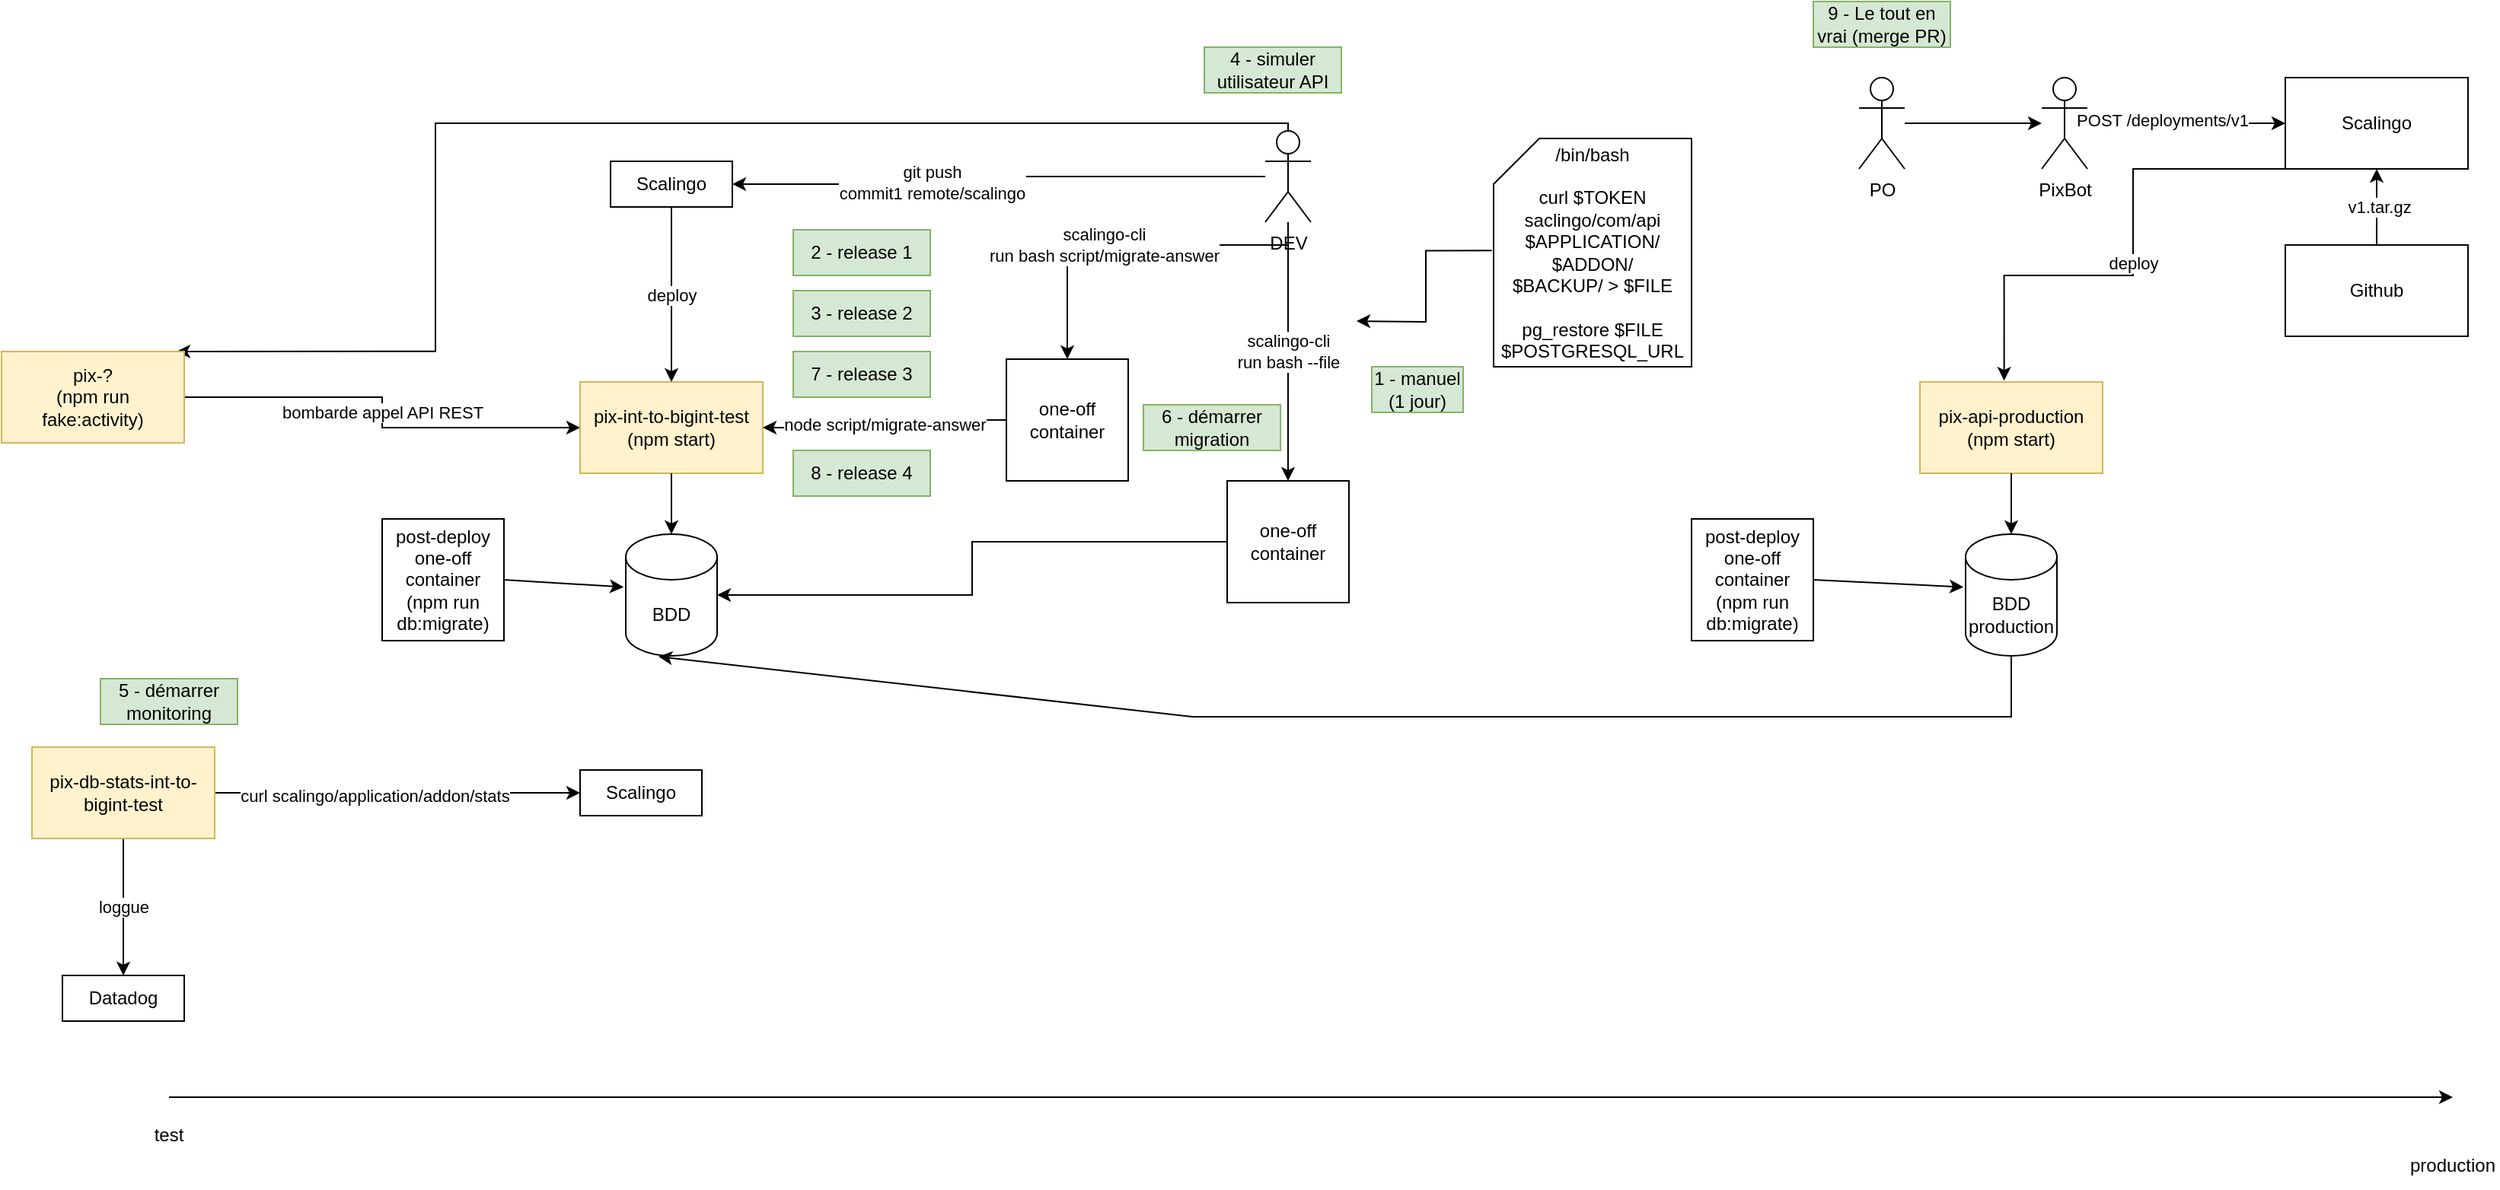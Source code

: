 <mxfile version="15.8.7" type="device"><diagram id="ILXxlE0EtRS1tuSE1ssR" name="Page-1"><mxGraphModel dx="2844" dy="1238" grid="1" gridSize="10" guides="1" tooltips="1" connect="1" arrows="1" fold="1" page="1" pageScale="1" pageWidth="850" pageHeight="1100" math="0" shadow="0"><root><mxCell id="0"/><mxCell id="1" parent="0"/><mxCell id="4D-q0nYg_xRAkjk9wpfr-4" value="pix-api-production&lt;br&gt;(npm start)" style="rounded=0;whiteSpace=wrap;html=1;fillColor=#fff2cc;strokeColor=#d6b656;" vertex="1" parent="1"><mxGeometry x="410" y="340" width="120" height="60" as="geometry"/></mxCell><mxCell id="4D-q0nYg_xRAkjk9wpfr-6" value="BDD production" style="shape=cylinder3;whiteSpace=wrap;html=1;boundedLbl=1;backgroundOutline=1;size=15;" vertex="1" parent="1"><mxGeometry x="440" y="440" width="60" height="80" as="geometry"/></mxCell><mxCell id="4D-q0nYg_xRAkjk9wpfr-7" value="" style="endArrow=classic;html=1;rounded=0;exitX=0.5;exitY=1;exitDx=0;exitDy=0;" edge="1" parent="1" source="4D-q0nYg_xRAkjk9wpfr-4" target="4D-q0nYg_xRAkjk9wpfr-6"><mxGeometry width="50" height="50" relative="1" as="geometry"><mxPoint x="620" y="510" as="sourcePoint"/><mxPoint x="670" y="460" as="targetPoint"/></mxGeometry></mxCell><mxCell id="4D-q0nYg_xRAkjk9wpfr-8" value="post-deploy one-off container&lt;br&gt;(npm run db:migrate)" style="whiteSpace=wrap;html=1;aspect=fixed;" vertex="1" parent="1"><mxGeometry x="260" y="430" width="80" height="80" as="geometry"/></mxCell><mxCell id="4D-q0nYg_xRAkjk9wpfr-9" value="" style="endArrow=classic;html=1;rounded=0;exitX=1;exitY=0.5;exitDx=0;exitDy=0;entryX=-0.024;entryY=0.435;entryDx=0;entryDy=0;entryPerimeter=0;" edge="1" parent="1" source="4D-q0nYg_xRAkjk9wpfr-8" target="4D-q0nYg_xRAkjk9wpfr-6"><mxGeometry width="50" height="50" relative="1" as="geometry"><mxPoint x="620" y="500" as="sourcePoint"/><mxPoint x="670" y="450" as="targetPoint"/></mxGeometry></mxCell><mxCell id="4D-q0nYg_xRAkjk9wpfr-12" value="" style="endArrow=classic;html=1;rounded=0;" edge="1" parent="1"><mxGeometry width="50" height="50" relative="1" as="geometry"><mxPoint x="-740" y="810" as="sourcePoint"/><mxPoint x="760" y="810" as="targetPoint"/></mxGeometry></mxCell><mxCell id="4D-q0nYg_xRAkjk9wpfr-13" value="production" style="text;html=1;strokeColor=none;fillColor=none;align=center;verticalAlign=middle;whiteSpace=wrap;rounded=0;" vertex="1" parent="1"><mxGeometry x="730" y="840" width="60" height="30" as="geometry"/></mxCell><mxCell id="4D-q0nYg_xRAkjk9wpfr-14" value="test" style="text;html=1;strokeColor=none;fillColor=none;align=center;verticalAlign=middle;whiteSpace=wrap;rounded=0;" vertex="1" parent="1"><mxGeometry x="-770" y="820" width="60" height="30" as="geometry"/></mxCell><mxCell id="4D-q0nYg_xRAkjk9wpfr-16" value="&lt;div&gt;pix-int-to-bigint-test&lt;/div&gt;&lt;div&gt;(npm start)&lt;/div&gt;" style="rounded=0;whiteSpace=wrap;html=1;fillColor=#fff2cc;strokeColor=#d6b656;" vertex="1" parent="1"><mxGeometry x="-470" y="340" width="120" height="60" as="geometry"/></mxCell><mxCell id="4D-q0nYg_xRAkjk9wpfr-17" value="BDD" style="shape=cylinder3;whiteSpace=wrap;html=1;boundedLbl=1;backgroundOutline=1;size=15;" vertex="1" parent="1"><mxGeometry x="-440" y="440" width="60" height="80" as="geometry"/></mxCell><mxCell id="4D-q0nYg_xRAkjk9wpfr-18" value="" style="endArrow=classic;html=1;rounded=0;exitX=0.5;exitY=1;exitDx=0;exitDy=0;" edge="1" parent="1" source="4D-q0nYg_xRAkjk9wpfr-16" target="4D-q0nYg_xRAkjk9wpfr-17"><mxGeometry width="50" height="50" relative="1" as="geometry"><mxPoint x="-260" y="510" as="sourcePoint"/><mxPoint x="-210" y="460" as="targetPoint"/></mxGeometry></mxCell><mxCell id="4D-q0nYg_xRAkjk9wpfr-19" value="post-deploy one-off container&lt;br&gt;(npm run db:migrate)" style="whiteSpace=wrap;html=1;aspect=fixed;" vertex="1" parent="1"><mxGeometry x="-600" y="430" width="80" height="80" as="geometry"/></mxCell><mxCell id="4D-q0nYg_xRAkjk9wpfr-20" value="" style="endArrow=classic;html=1;rounded=0;exitX=1;exitY=0.5;exitDx=0;exitDy=0;entryX=-0.024;entryY=0.435;entryDx=0;entryDy=0;entryPerimeter=0;" edge="1" parent="1" source="4D-q0nYg_xRAkjk9wpfr-19" target="4D-q0nYg_xRAkjk9wpfr-17"><mxGeometry width="50" height="50" relative="1" as="geometry"><mxPoint x="-240" y="500" as="sourcePoint"/><mxPoint x="-190" y="450" as="targetPoint"/></mxGeometry></mxCell><mxCell id="4D-q0nYg_xRAkjk9wpfr-33" style="edgeStyle=orthogonalEdgeStyle;rounded=0;orthogonalLoop=1;jettySize=auto;html=1;" edge="1" parent="1" source="4D-q0nYg_xRAkjk9wpfr-21" target="4D-q0nYg_xRAkjk9wpfr-25"><mxGeometry relative="1" as="geometry"/></mxCell><mxCell id="4D-q0nYg_xRAkjk9wpfr-21" value="PO" style="shape=umlActor;verticalLabelPosition=bottom;verticalAlign=top;html=1;outlineConnect=0;" vertex="1" parent="1"><mxGeometry x="370" y="140" width="30" height="60" as="geometry"/></mxCell><mxCell id="4D-q0nYg_xRAkjk9wpfr-34" style="edgeStyle=orthogonalEdgeStyle;rounded=0;orthogonalLoop=1;jettySize=auto;html=1;entryX=0;entryY=0.5;entryDx=0;entryDy=0;" edge="1" parent="1" source="4D-q0nYg_xRAkjk9wpfr-25" target="4D-q0nYg_xRAkjk9wpfr-32"><mxGeometry relative="1" as="geometry"/></mxCell><mxCell id="4D-q0nYg_xRAkjk9wpfr-35" value="POST /deployments/v1" style="edgeLabel;html=1;align=center;verticalAlign=middle;resizable=0;points=[];" vertex="1" connectable="0" parent="4D-q0nYg_xRAkjk9wpfr-34"><mxGeometry x="-0.251" y="2" relative="1" as="geometry"><mxPoint as="offset"/></mxGeometry></mxCell><mxCell id="4D-q0nYg_xRAkjk9wpfr-25" value="PixBot" style="shape=umlActor;verticalLabelPosition=bottom;verticalAlign=top;html=1;outlineConnect=0;" vertex="1" parent="1"><mxGeometry x="490" y="140" width="30" height="60" as="geometry"/></mxCell><mxCell id="4D-q0nYg_xRAkjk9wpfr-36" value="&amp;nbsp;v1.tar.gz" style="edgeStyle=orthogonalEdgeStyle;rounded=0;orthogonalLoop=1;jettySize=auto;html=1;entryX=0.5;entryY=1;entryDx=0;entryDy=0;" edge="1" parent="1" source="4D-q0nYg_xRAkjk9wpfr-31" target="4D-q0nYg_xRAkjk9wpfr-32"><mxGeometry relative="1" as="geometry"/></mxCell><mxCell id="4D-q0nYg_xRAkjk9wpfr-31" value="Github" style="rounded=0;whiteSpace=wrap;html=1;" vertex="1" parent="1"><mxGeometry x="650" y="250" width="120" height="60" as="geometry"/></mxCell><mxCell id="4D-q0nYg_xRAkjk9wpfr-37" value="deploy" style="edgeStyle=orthogonalEdgeStyle;rounded=0;orthogonalLoop=1;jettySize=auto;html=1;exitX=0;exitY=1;exitDx=0;exitDy=0;entryX=0.461;entryY=-0.015;entryDx=0;entryDy=0;entryPerimeter=0;" edge="1" parent="1" source="4D-q0nYg_xRAkjk9wpfr-32" target="4D-q0nYg_xRAkjk9wpfr-4"><mxGeometry relative="1" as="geometry"><Array as="points"><mxPoint x="550" y="200"/><mxPoint x="550" y="270"/><mxPoint x="465" y="270"/></Array></mxGeometry></mxCell><mxCell id="4D-q0nYg_xRAkjk9wpfr-32" value="Scalingo" style="rounded=0;whiteSpace=wrap;html=1;" vertex="1" parent="1"><mxGeometry x="650" y="140" width="120" height="60" as="geometry"/></mxCell><mxCell id="4D-q0nYg_xRAkjk9wpfr-43" value="deploy" style="edgeStyle=orthogonalEdgeStyle;rounded=0;orthogonalLoop=1;jettySize=auto;html=1;entryX=0.5;entryY=0;entryDx=0;entryDy=0;" edge="1" parent="1" source="4D-q0nYg_xRAkjk9wpfr-38" target="4D-q0nYg_xRAkjk9wpfr-16"><mxGeometry relative="1" as="geometry"/></mxCell><mxCell id="4D-q0nYg_xRAkjk9wpfr-38" value="Scalingo" style="rounded=0;whiteSpace=wrap;html=1;" vertex="1" parent="1"><mxGeometry x="-450" y="195" width="80" height="30" as="geometry"/></mxCell><mxCell id="4D-q0nYg_xRAkjk9wpfr-41" value="&lt;br&gt;" style="edgeStyle=orthogonalEdgeStyle;rounded=0;orthogonalLoop=1;jettySize=auto;html=1;entryX=1;entryY=0.5;entryDx=0;entryDy=0;" edge="1" parent="1" source="4D-q0nYg_xRAkjk9wpfr-39" target="4D-q0nYg_xRAkjk9wpfr-38"><mxGeometry relative="1" as="geometry"/></mxCell><mxCell id="4D-q0nYg_xRAkjk9wpfr-42" value="git push &lt;br&gt;commit1 remote/scalingo" style="edgeLabel;html=1;align=center;verticalAlign=middle;resizable=0;points=[];" vertex="1" connectable="0" parent="4D-q0nYg_xRAkjk9wpfr-41"><mxGeometry x="0.264" y="-1" relative="1" as="geometry"><mxPoint as="offset"/></mxGeometry></mxCell><mxCell id="4D-q0nYg_xRAkjk9wpfr-45" value="scalingo-cli&lt;br&gt;run bash --file" style="edgeStyle=orthogonalEdgeStyle;rounded=0;orthogonalLoop=1;jettySize=auto;html=1;" edge="1" parent="1" source="4D-q0nYg_xRAkjk9wpfr-39" target="4D-q0nYg_xRAkjk9wpfr-46"><mxGeometry relative="1" as="geometry"><mxPoint x="-5" y="435" as="targetPoint"/></mxGeometry></mxCell><mxCell id="4D-q0nYg_xRAkjk9wpfr-58" style="edgeStyle=orthogonalEdgeStyle;rounded=0;orthogonalLoop=1;jettySize=auto;html=1;entryX=0.958;entryY=-0.001;entryDx=0;entryDy=0;entryPerimeter=0;" edge="1" parent="1" source="4D-q0nYg_xRAkjk9wpfr-39" target="4D-q0nYg_xRAkjk9wpfr-55"><mxGeometry relative="1" as="geometry"><Array as="points"><mxPoint x="-5" y="170"/><mxPoint x="-565" y="170"/></Array></mxGeometry></mxCell><mxCell id="4D-q0nYg_xRAkjk9wpfr-60" style="edgeStyle=orthogonalEdgeStyle;rounded=0;orthogonalLoop=1;jettySize=auto;html=1;" edge="1" parent="1" source="4D-q0nYg_xRAkjk9wpfr-39" target="4D-q0nYg_xRAkjk9wpfr-59"><mxGeometry relative="1" as="geometry"><Array as="points"><mxPoint x="-5" y="250"/><mxPoint x="-150" y="250"/></Array></mxGeometry></mxCell><mxCell id="4D-q0nYg_xRAkjk9wpfr-62" value="scalingo-cli&lt;br&gt;run bash script/migrate-answer" style="edgeLabel;html=1;align=center;verticalAlign=middle;resizable=0;points=[];" vertex="1" connectable="0" parent="4D-q0nYg_xRAkjk9wpfr-60"><mxGeometry x="0.158" relative="1" as="geometry"><mxPoint as="offset"/></mxGeometry></mxCell><mxCell id="4D-q0nYg_xRAkjk9wpfr-39" value="DEV" style="shape=umlActor;verticalLabelPosition=bottom;verticalAlign=top;html=1;outlineConnect=0;" vertex="1" parent="1"><mxGeometry x="-20" y="175" width="30" height="60" as="geometry"/></mxCell><mxCell id="4D-q0nYg_xRAkjk9wpfr-44" value="" style="endArrow=classic;html=1;rounded=0;exitX=0.5;exitY=1;exitDx=0;exitDy=0;exitPerimeter=0;entryX=0.359;entryY=1.006;entryDx=0;entryDy=0;entryPerimeter=0;" edge="1" parent="1" source="4D-q0nYg_xRAkjk9wpfr-6" target="4D-q0nYg_xRAkjk9wpfr-17"><mxGeometry width="50" height="50" relative="1" as="geometry"><mxPoint x="180" y="560" as="sourcePoint"/><mxPoint x="230" y="510" as="targetPoint"/><Array as="points"><mxPoint x="470" y="560"/><mxPoint x="-68" y="560"/></Array></mxGeometry></mxCell><mxCell id="4D-q0nYg_xRAkjk9wpfr-49" style="edgeStyle=orthogonalEdgeStyle;rounded=0;orthogonalLoop=1;jettySize=auto;html=1;" edge="1" parent="1" source="4D-q0nYg_xRAkjk9wpfr-46" target="4D-q0nYg_xRAkjk9wpfr-17"><mxGeometry relative="1" as="geometry"/></mxCell><mxCell id="4D-q0nYg_xRAkjk9wpfr-46" value="one-off container&lt;br&gt;" style="whiteSpace=wrap;html=1;aspect=fixed;" vertex="1" parent="1"><mxGeometry x="-45" y="405" width="80" height="80" as="geometry"/></mxCell><mxCell id="4D-q0nYg_xRAkjk9wpfr-48" style="edgeStyle=orthogonalEdgeStyle;rounded=0;orthogonalLoop=1;jettySize=auto;html=1;exitX=-0.009;exitY=0.491;exitDx=0;exitDy=0;exitPerimeter=0;" edge="1" parent="1" source="4D-q0nYg_xRAkjk9wpfr-47"><mxGeometry relative="1" as="geometry"><mxPoint x="40" y="300" as="targetPoint"/><mxPoint x="90" y="255.034" as="sourcePoint"/></mxGeometry></mxCell><mxCell id="4D-q0nYg_xRAkjk9wpfr-47" value="/bin/bash&lt;br&gt;&lt;br&gt;curl $TOKEN&lt;br&gt;saclingo/com/api $APPLICATION/&lt;br&gt;$ADDON/&lt;br&gt;$BACKUP/ &amp;gt; $FILE&lt;br&gt;&lt;br&gt;pg_restore $FILE $POSTGRESQL_URL" style="shape=card;whiteSpace=wrap;html=1;" vertex="1" parent="1"><mxGeometry x="130" y="180" width="130" height="150" as="geometry"/></mxCell><mxCell id="4D-q0nYg_xRAkjk9wpfr-50" value="1 - manuel&lt;br&gt;(1 jour)" style="text;html=1;strokeColor=#82b366;fillColor=#d5e8d4;align=center;verticalAlign=middle;whiteSpace=wrap;rounded=0;" vertex="1" parent="1"><mxGeometry x="50" y="330" width="60" height="30" as="geometry"/></mxCell><mxCell id="4D-q0nYg_xRAkjk9wpfr-51" value="2 - release 1" style="text;html=1;strokeColor=#82b366;fillColor=#d5e8d4;align=center;verticalAlign=middle;whiteSpace=wrap;rounded=0;" vertex="1" parent="1"><mxGeometry x="-330" y="240" width="90" height="30" as="geometry"/></mxCell><mxCell id="4D-q0nYg_xRAkjk9wpfr-53" value="3 - release 2" style="text;html=1;strokeColor=#82b366;fillColor=#d5e8d4;align=center;verticalAlign=middle;whiteSpace=wrap;rounded=0;" vertex="1" parent="1"><mxGeometry x="-330" y="280" width="90" height="30" as="geometry"/></mxCell><mxCell id="4D-q0nYg_xRAkjk9wpfr-64" style="edgeStyle=orthogonalEdgeStyle;rounded=0;orthogonalLoop=1;jettySize=auto;html=1;" edge="1" parent="1" source="4D-q0nYg_xRAkjk9wpfr-54" target="4D-q0nYg_xRAkjk9wpfr-63"><mxGeometry relative="1" as="geometry"/></mxCell><mxCell id="4D-q0nYg_xRAkjk9wpfr-67" value="curl scalingo/application/addon/stats" style="edgeLabel;html=1;align=center;verticalAlign=middle;resizable=0;points=[];" vertex="1" connectable="0" parent="4D-q0nYg_xRAkjk9wpfr-64"><mxGeometry x="-0.129" y="-2" relative="1" as="geometry"><mxPoint as="offset"/></mxGeometry></mxCell><mxCell id="4D-q0nYg_xRAkjk9wpfr-66" value="loggue" style="edgeStyle=orthogonalEdgeStyle;rounded=0;orthogonalLoop=1;jettySize=auto;html=1;" edge="1" parent="1" source="4D-q0nYg_xRAkjk9wpfr-54" target="4D-q0nYg_xRAkjk9wpfr-65"><mxGeometry relative="1" as="geometry"/></mxCell><mxCell id="4D-q0nYg_xRAkjk9wpfr-54" value="&lt;div&gt;pix-db-stats-int-to-bigint-test&lt;/div&gt;" style="rounded=0;whiteSpace=wrap;html=1;fillColor=#fff2cc;strokeColor=#d6b656;" vertex="1" parent="1"><mxGeometry x="-830" y="580" width="120" height="60" as="geometry"/></mxCell><mxCell id="4D-q0nYg_xRAkjk9wpfr-56" value="bombarde appel API REST" style="edgeStyle=orthogonalEdgeStyle;rounded=0;orthogonalLoop=1;jettySize=auto;html=1;entryX=0;entryY=0.5;entryDx=0;entryDy=0;" edge="1" parent="1" source="4D-q0nYg_xRAkjk9wpfr-55" target="4D-q0nYg_xRAkjk9wpfr-16"><mxGeometry relative="1" as="geometry"/></mxCell><mxCell id="4D-q0nYg_xRAkjk9wpfr-55" value="&lt;div&gt;pix-?&lt;/div&gt;&lt;div&gt;(npm run fake:activity)&lt;/div&gt;" style="rounded=0;whiteSpace=wrap;html=1;fillColor=#fff2cc;strokeColor=#d6b656;" vertex="1" parent="1"><mxGeometry x="-850" y="320" width="120" height="60" as="geometry"/></mxCell><mxCell id="4D-q0nYg_xRAkjk9wpfr-57" value="4 - simuler utilisateur API" style="text;html=1;strokeColor=#82b366;fillColor=#d5e8d4;align=center;verticalAlign=middle;whiteSpace=wrap;rounded=0;" vertex="1" parent="1"><mxGeometry x="-60" y="120" width="90" height="30" as="geometry"/></mxCell><mxCell id="4D-q0nYg_xRAkjk9wpfr-61" value="node script/migrate-answer" style="edgeStyle=orthogonalEdgeStyle;rounded=0;orthogonalLoop=1;jettySize=auto;html=1;entryX=1;entryY=0.5;entryDx=0;entryDy=0;" edge="1" parent="1" source="4D-q0nYg_xRAkjk9wpfr-59" target="4D-q0nYg_xRAkjk9wpfr-16"><mxGeometry relative="1" as="geometry"/></mxCell><mxCell id="4D-q0nYg_xRAkjk9wpfr-59" value="one-off container&lt;br&gt;" style="whiteSpace=wrap;html=1;aspect=fixed;" vertex="1" parent="1"><mxGeometry x="-190" y="325" width="80" height="80" as="geometry"/></mxCell><mxCell id="4D-q0nYg_xRAkjk9wpfr-63" value="Scalingo" style="rounded=0;whiteSpace=wrap;html=1;" vertex="1" parent="1"><mxGeometry x="-470" y="595" width="80" height="30" as="geometry"/></mxCell><mxCell id="4D-q0nYg_xRAkjk9wpfr-65" value="Datadog" style="rounded=0;whiteSpace=wrap;html=1;" vertex="1" parent="1"><mxGeometry x="-810" y="730" width="80" height="30" as="geometry"/></mxCell><mxCell id="4D-q0nYg_xRAkjk9wpfr-68" value="5 - démarrer monitoring" style="text;html=1;strokeColor=#82b366;fillColor=#d5e8d4;align=center;verticalAlign=middle;whiteSpace=wrap;rounded=0;" vertex="1" parent="1"><mxGeometry x="-785" y="535" width="90" height="30" as="geometry"/></mxCell><mxCell id="4D-q0nYg_xRAkjk9wpfr-69" value="6 - démarrer migration" style="text;html=1;strokeColor=#82b366;fillColor=#d5e8d4;align=center;verticalAlign=middle;whiteSpace=wrap;rounded=0;" vertex="1" parent="1"><mxGeometry x="-100" y="355" width="90" height="30" as="geometry"/></mxCell><mxCell id="4D-q0nYg_xRAkjk9wpfr-70" value="7 - release 3" style="text;html=1;strokeColor=#82b366;fillColor=#d5e8d4;align=center;verticalAlign=middle;whiteSpace=wrap;rounded=0;" vertex="1" parent="1"><mxGeometry x="-330" y="320" width="90" height="30" as="geometry"/></mxCell><mxCell id="4D-q0nYg_xRAkjk9wpfr-71" value="8 - release 4" style="text;html=1;strokeColor=#82b366;fillColor=#d5e8d4;align=center;verticalAlign=middle;whiteSpace=wrap;rounded=0;" vertex="1" parent="1"><mxGeometry x="-330" y="385" width="90" height="30" as="geometry"/></mxCell><mxCell id="4D-q0nYg_xRAkjk9wpfr-72" value="9 - Le tout en vrai (merge PR)" style="text;html=1;strokeColor=#82b366;fillColor=#d5e8d4;align=center;verticalAlign=middle;whiteSpace=wrap;rounded=0;" vertex="1" parent="1"><mxGeometry x="340" y="90" width="90" height="30" as="geometry"/></mxCell></root></mxGraphModel></diagram></mxfile>